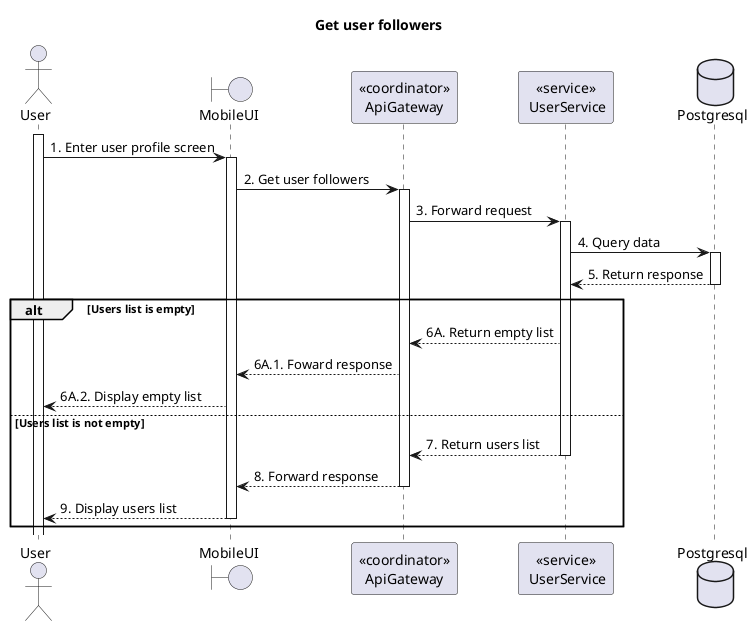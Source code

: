 @startuml Sequence
title "Get user followers"
' Style section
<style>
  sequenceDiagram {
    reference {
      BackGroundColor white
    }
}
</style>

actor User
activate User

boundary MobileUI
participant "<<coordinator>>\nApiGateway" as ApiGateway
participant "<<service>>\n UserService" as UserService
database Postgresql

User -> MobileUI ++: 1. Enter user profile screen

MobileUI -> ApiGateway ++: 2. Get user followers
ApiGateway -> UserService ++: 3. Forward request
UserService -> Postgresql ++: 4. Query data
UserService <-- Postgresql--: 5. Return response

alt Users list is empty
    ApiGateway <-- UserService: 6A. Return empty list
    MobileUI <-- ApiGateway: 6A.1. Foward response
    User <-- MobileUI: 6A.2. Display empty list
else Users list is not empty
    ApiGateway <-- UserService--: 7. Return users list
    MobileUI <-- ApiGateway--: 8. Forward response
    User <-- MobileUI--: 9. Display users list
end alt

@enduml